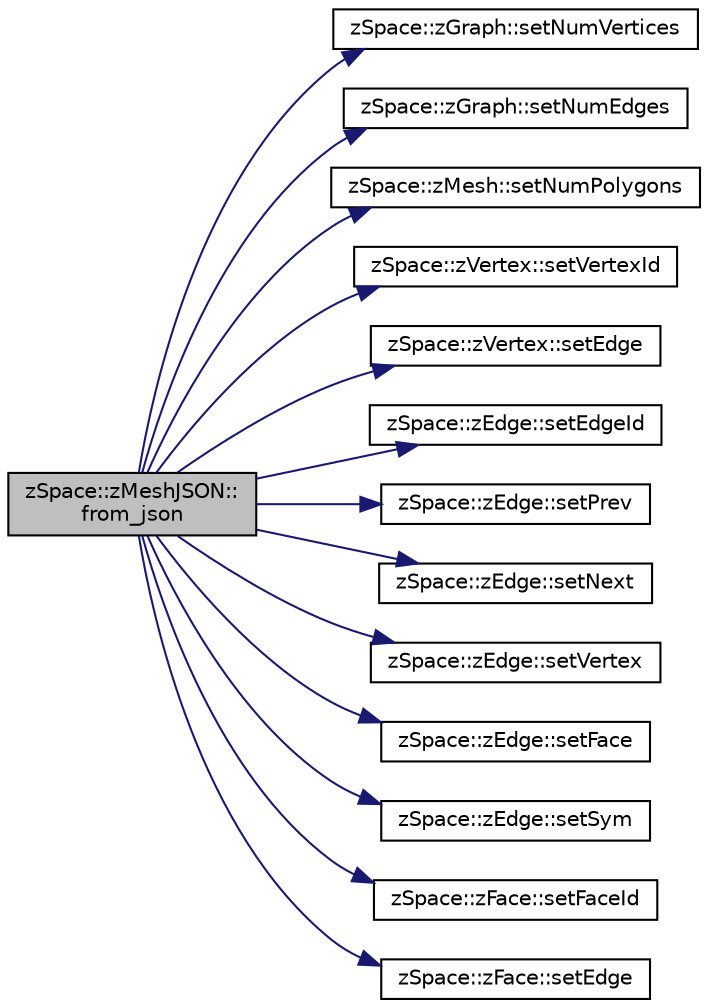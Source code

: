 digraph "zSpace::zMeshJSON::from_json"
{
  edge [fontname="Helvetica",fontsize="10",labelfontname="Helvetica",labelfontsize="10"];
  node [fontname="Helvetica",fontsize="10",shape=record];
  rankdir="LR";
  Node0 [label="zSpace::zMeshJSON::\lfrom_json",height=0.2,width=0.4,color="black", fillcolor="grey75", style="filled", fontcolor="black"];
  Node0 -> Node1 [color="midnightblue",fontsize="10",style="solid",fontname="Helvetica"];
  Node1 [label="zSpace::zGraph::setNumVertices",height=0.2,width=0.4,color="black", fillcolor="white", style="filled",URL="$classz_space_1_1z_graph.html#a6ecdde9a2885d33d3488f3eaea7b98c9",tooltip="This method sets the number of vertices in zGraph the input value. "];
  Node0 -> Node2 [color="midnightblue",fontsize="10",style="solid",fontname="Helvetica"];
  Node2 [label="zSpace::zGraph::setNumEdges",height=0.2,width=0.4,color="black", fillcolor="white", style="filled",URL="$classz_space_1_1z_graph.html#a1a3ca39f51ad1224d05c7472164c0ab8",tooltip="This method sets the number of edges in zMesh the input value. "];
  Node0 -> Node3 [color="midnightblue",fontsize="10",style="solid",fontname="Helvetica"];
  Node3 [label="zSpace::zMesh::setNumPolygons",height=0.2,width=0.4,color="black", fillcolor="white", style="filled",URL="$classz_space_1_1z_mesh.html#a89cdf1318823cbab683ffc0fee150979",tooltip="This method sets the number of faces in zMesh the input value. "];
  Node0 -> Node4 [color="midnightblue",fontsize="10",style="solid",fontname="Helvetica"];
  Node4 [label="zSpace::zVertex::setVertexId",height=0.2,width=0.4,color="black", fillcolor="white", style="filled",URL="$classz_space_1_1z_vertex.html#acdc6ae4132453c803268949dcc104df1",tooltip="This method sets the vertexId of current zVertex to the the input value. "];
  Node0 -> Node5 [color="midnightblue",fontsize="10",style="solid",fontname="Helvetica"];
  Node5 [label="zSpace::zVertex::setEdge",height=0.2,width=0.4,color="black", fillcolor="white", style="filled",URL="$classz_space_1_1z_vertex.html#a5fdd172f3ae9dcb71b720574f05ca037",tooltip="This method sets the associated edge of current zVertex to the the input edge. "];
  Node0 -> Node6 [color="midnightblue",fontsize="10",style="solid",fontname="Helvetica"];
  Node6 [label="zSpace::zEdge::setEdgeId",height=0.2,width=0.4,color="black", fillcolor="white", style="filled",URL="$classz_space_1_1z_edge.html#a3569f2c4f69d82e27db48867a064d40f",tooltip="This method sets the edgeId of current zEdge to the the input value. "];
  Node0 -> Node7 [color="midnightblue",fontsize="10",style="solid",fontname="Helvetica"];
  Node7 [label="zSpace::zEdge::setPrev",height=0.2,width=0.4,color="black", fillcolor="white", style="filled",URL="$classz_space_1_1z_edge.html#af97abc7295676b01bc278123c86ba0b9",tooltip="This method sets the previous edge of current zEdge to the the input edge. "];
  Node0 -> Node8 [color="midnightblue",fontsize="10",style="solid",fontname="Helvetica"];
  Node8 [label="zSpace::zEdge::setNext",height=0.2,width=0.4,color="black", fillcolor="white", style="filled",URL="$classz_space_1_1z_edge.html#a5998712a83b56abd65880f3125f0d3c9",tooltip="This method sets the next edge of current zEdge to the the input edge. "];
  Node0 -> Node9 [color="midnightblue",fontsize="10",style="solid",fontname="Helvetica"];
  Node9 [label="zSpace::zEdge::setVertex",height=0.2,width=0.4,color="black", fillcolor="white", style="filled",URL="$classz_space_1_1z_edge.html#a93530eb3a1da2c02225f30e011db6b7f",tooltip="This method sets the vertex pointed to by the current zEdge to the the input zVertex. "];
  Node0 -> Node10 [color="midnightblue",fontsize="10",style="solid",fontname="Helvetica"];
  Node10 [label="zSpace::zEdge::setFace",height=0.2,width=0.4,color="black", fillcolor="white", style="filled",URL="$classz_space_1_1z_edge.html#a7e75a5d8239e9ffc5e5f3104db769519",tooltip="This method sets the face pointed to by the current zEdge to the the input zFace. ..."];
  Node0 -> Node11 [color="midnightblue",fontsize="10",style="solid",fontname="Helvetica"];
  Node11 [label="zSpace::zEdge::setSym",height=0.2,width=0.4,color="black", fillcolor="white", style="filled",URL="$classz_space_1_1z_edge.html#a7d1c8dcd2272dff68a7f38a3326e8a7d",tooltip="This method sets the symmetry edge of current zEdge to the the input edge. "];
  Node0 -> Node12 [color="midnightblue",fontsize="10",style="solid",fontname="Helvetica"];
  Node12 [label="zSpace::zFace::setFaceId",height=0.2,width=0.4,color="black", fillcolor="white", style="filled",URL="$classz_space_1_1z_face.html#a86c38a1ccc49701e0f35eb2c64a13b8a",tooltip="This method sets the faceId of current zFace to the the input value. "];
  Node0 -> Node13 [color="midnightblue",fontsize="10",style="solid",fontname="Helvetica"];
  Node13 [label="zSpace::zFace::setEdge",height=0.2,width=0.4,color="black", fillcolor="white", style="filled",URL="$classz_space_1_1z_face.html#a3701746b7939f7e780ed042bad050ad7",tooltip="This method sets the associated edge of current zFace to the the input edge. "];
}
